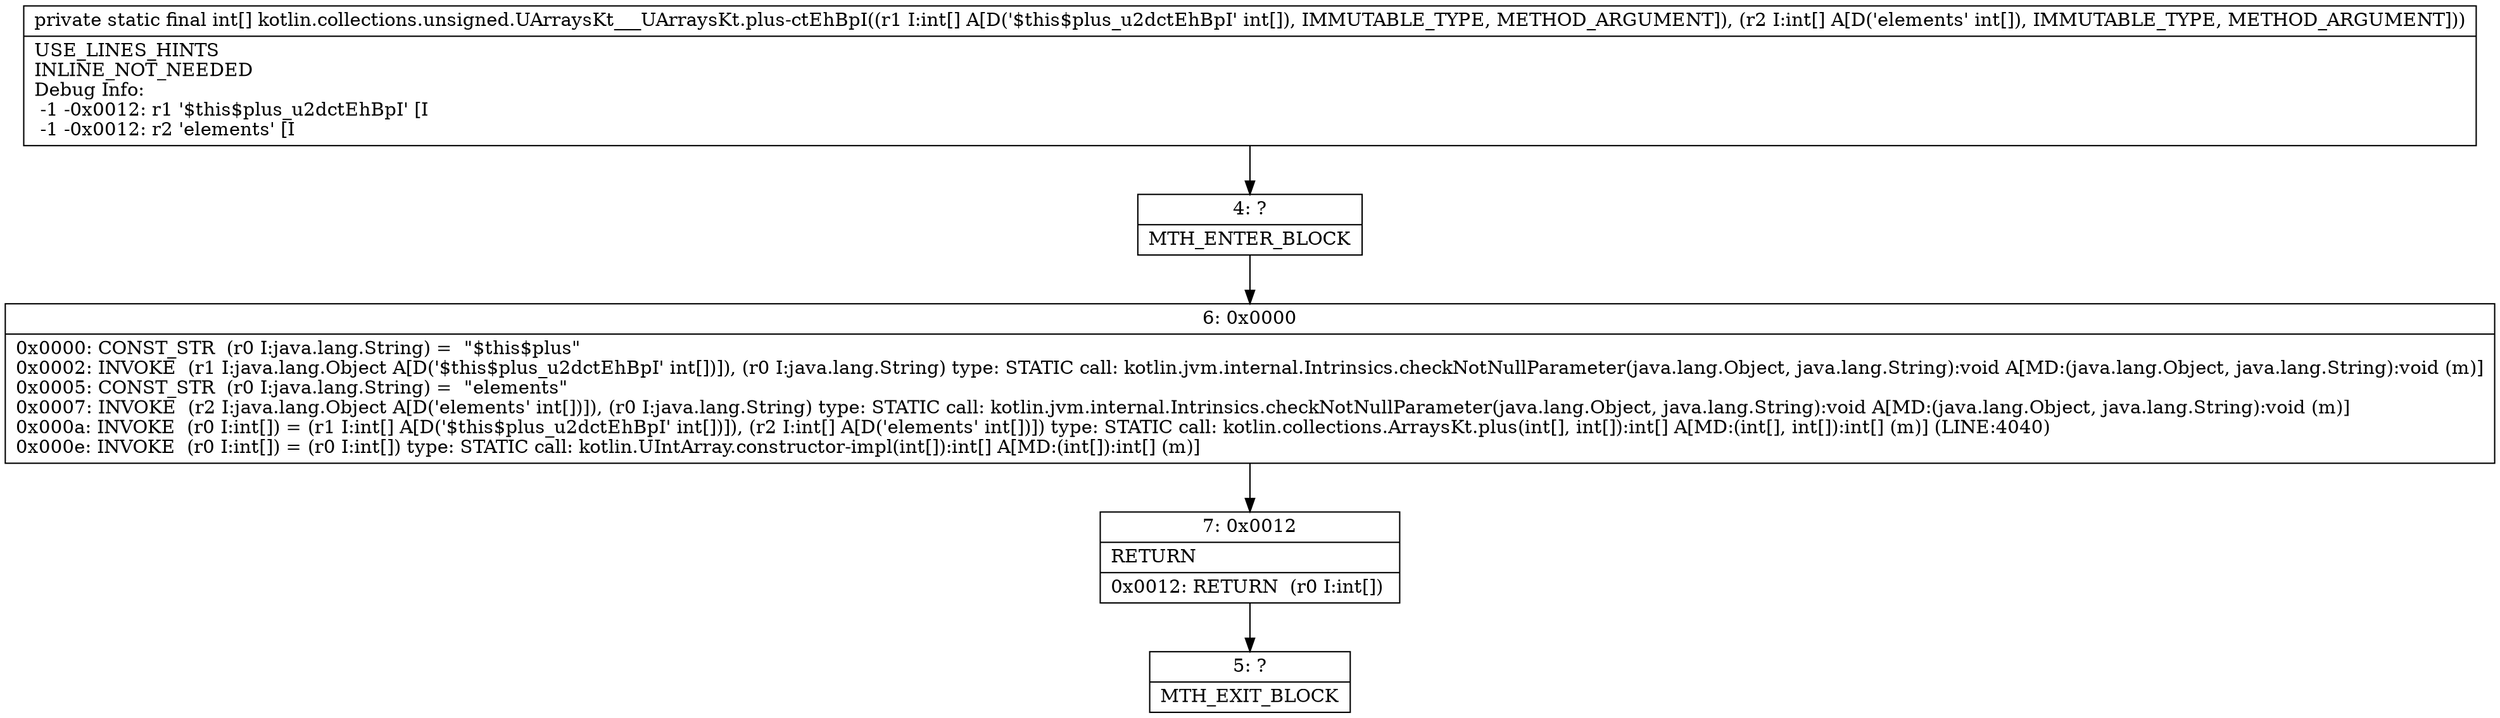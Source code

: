 digraph "CFG forkotlin.collections.unsigned.UArraysKt___UArraysKt.plus\-ctEhBpI([I[I)[I" {
Node_4 [shape=record,label="{4\:\ ?|MTH_ENTER_BLOCK\l}"];
Node_6 [shape=record,label="{6\:\ 0x0000|0x0000: CONST_STR  (r0 I:java.lang.String) =  \"$this$plus\" \l0x0002: INVOKE  (r1 I:java.lang.Object A[D('$this$plus_u2dctEhBpI' int[])]), (r0 I:java.lang.String) type: STATIC call: kotlin.jvm.internal.Intrinsics.checkNotNullParameter(java.lang.Object, java.lang.String):void A[MD:(java.lang.Object, java.lang.String):void (m)]\l0x0005: CONST_STR  (r0 I:java.lang.String) =  \"elements\" \l0x0007: INVOKE  (r2 I:java.lang.Object A[D('elements' int[])]), (r0 I:java.lang.String) type: STATIC call: kotlin.jvm.internal.Intrinsics.checkNotNullParameter(java.lang.Object, java.lang.String):void A[MD:(java.lang.Object, java.lang.String):void (m)]\l0x000a: INVOKE  (r0 I:int[]) = (r1 I:int[] A[D('$this$plus_u2dctEhBpI' int[])]), (r2 I:int[] A[D('elements' int[])]) type: STATIC call: kotlin.collections.ArraysKt.plus(int[], int[]):int[] A[MD:(int[], int[]):int[] (m)] (LINE:4040)\l0x000e: INVOKE  (r0 I:int[]) = (r0 I:int[]) type: STATIC call: kotlin.UIntArray.constructor\-impl(int[]):int[] A[MD:(int[]):int[] (m)]\l}"];
Node_7 [shape=record,label="{7\:\ 0x0012|RETURN\l|0x0012: RETURN  (r0 I:int[]) \l}"];
Node_5 [shape=record,label="{5\:\ ?|MTH_EXIT_BLOCK\l}"];
MethodNode[shape=record,label="{private static final int[] kotlin.collections.unsigned.UArraysKt___UArraysKt.plus\-ctEhBpI((r1 I:int[] A[D('$this$plus_u2dctEhBpI' int[]), IMMUTABLE_TYPE, METHOD_ARGUMENT]), (r2 I:int[] A[D('elements' int[]), IMMUTABLE_TYPE, METHOD_ARGUMENT]))  | USE_LINES_HINTS\lINLINE_NOT_NEEDED\lDebug Info:\l  \-1 \-0x0012: r1 '$this$plus_u2dctEhBpI' [I\l  \-1 \-0x0012: r2 'elements' [I\l}"];
MethodNode -> Node_4;Node_4 -> Node_6;
Node_6 -> Node_7;
Node_7 -> Node_5;
}

